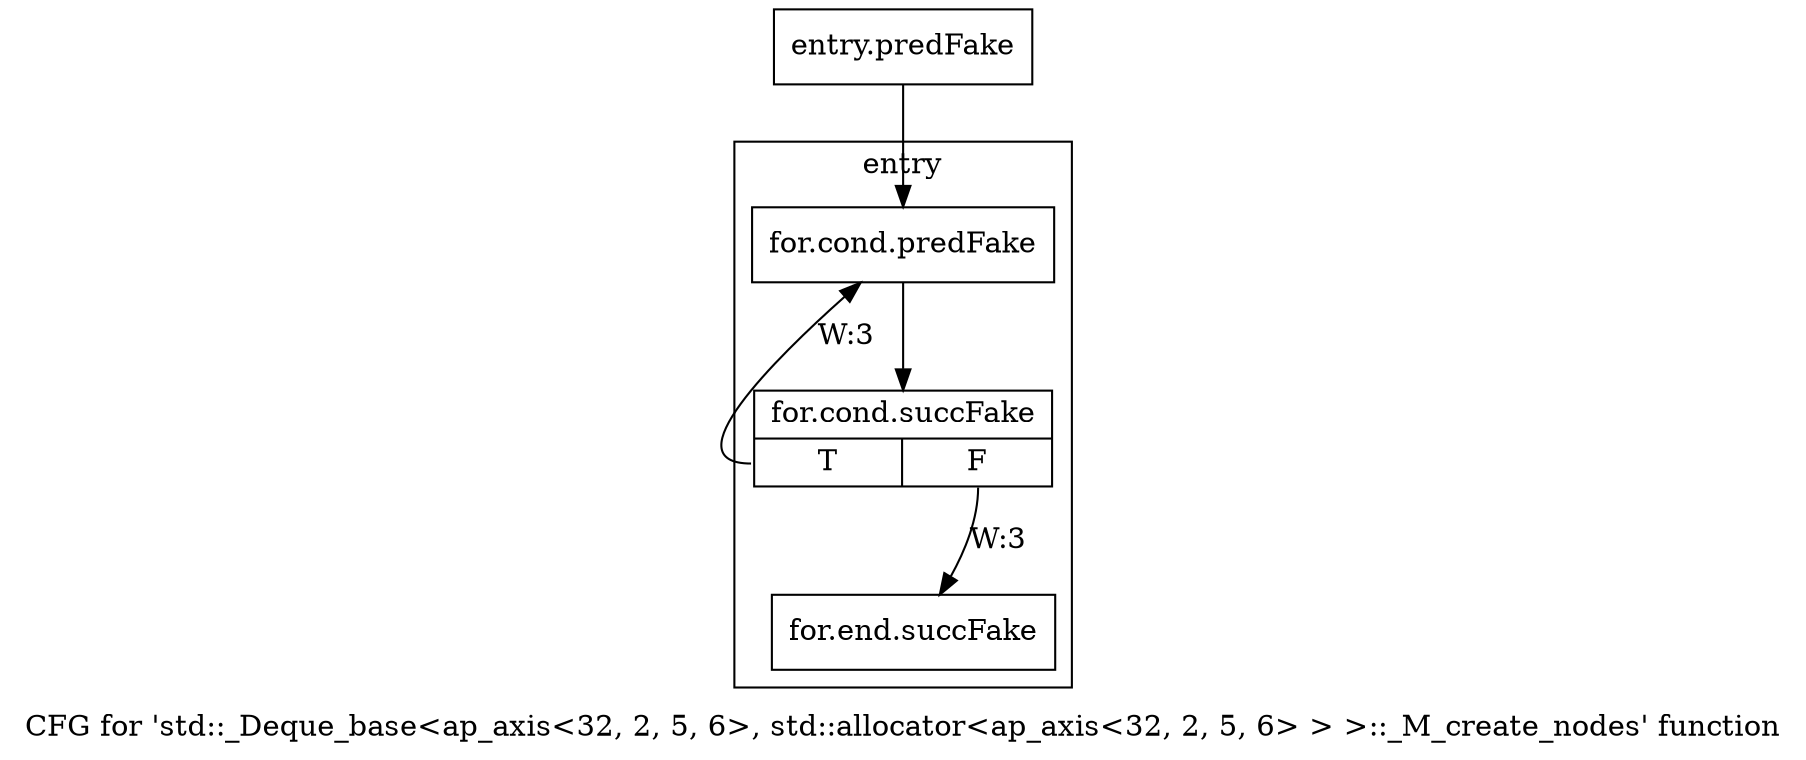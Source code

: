 digraph "CFG for 'std::_Deque_base\<ap_axis\<32, 2, 5, 6\>, std::allocator\<ap_axis\<32, 2, 5, 6\> \> \>::_M_create_nodes' function" {
	label="CFG for 'std::_Deque_base\<ap_axis\<32, 2, 5, 6\>, std::allocator\<ap_axis\<32, 2, 5, 6\> \> \>::_M_create_nodes' function";

	Node0x5be81c0 [shape=record,filename="",linenumber="",label="{entry.predFake}"];
	Node0x5be81c0 -> Node0x5b31840[ callList="" memoryops="" filename="/proj/xbuilds/2019.2_0816_1/installs/lin64/Vivado/HEAD/tps/lnx64/gcc-6.2.0/lib/gcc/x86_64-pc-linux-gnu/6.2.0/../../../../include/c++/6.2.0/bits/stl_deque.h"];
	Node0x5a117d0 [shape=record,filename="/proj/xbuilds/2019.2_0816_1/installs/lin64/Vivado/HEAD/tps/lnx64/gcc-6.2.0/lib/gcc/x86_64-pc-linux-gnu/6.2.0/../../../../include/c++/6.2.0/bits/stl_deque.h",linenumber="732",label="{for.end.succFake}"];
subgraph cluster_0 {
	label="entry";
	tripcount="2";
	invocationtime="2";

	Node0x5b31840 [shape=record,filename="/proj/xbuilds/2019.2_0816_1/installs/lin64/Vivado/HEAD/tps/lnx64/gcc-6.2.0/lib/gcc/x86_64-pc-linux-gnu/6.2.0/../../../../include/c++/6.2.0/bits/stl_deque.h",linenumber="724",label="{for.cond.predFake}"];
	Node0x5b31840 -> Node0x5a0f870[ callList="" memoryops="" filename="/proj/xbuilds/2019.2_0816_1/installs/lin64/Vivado/HEAD/tps/lnx64/gcc-6.2.0/lib/gcc/x86_64-pc-linux-gnu/6.2.0/../../../../include/c++/6.2.0/bits/stl_deque.h"];
	Node0x5a0f870 [shape=record,filename="/proj/xbuilds/2019.2_0816_1/installs/lin64/Vivado/HEAD/tps/lnx64/gcc-6.2.0/lib/gcc/x86_64-pc-linux-gnu/6.2.0/../../../../include/c++/6.2.0/bits/stl_deque.h",linenumber="724",label="{for.cond.succFake|{<s0>T|<s1>F}}"];
	Node0x5a0f870:s0 -> Node0x5b31840[label="W:3" callList="" memoryops="" filename="/proj/xbuilds/2019.2_0816_1/installs/lin64/Vivado/HEAD/tps/lnx64/gcc-6.2.0/lib/gcc/x86_64-pc-linux-gnu/6.2.0/../../../../include/c++/6.2.0/bits/stl_deque.h"];
	Node0x5a0f870:s1 -> Node0x5a117d0[label="W:3" callList="" memoryops="" filename="/proj/xbuilds/2019.2_0816_1/installs/lin64/Vivado/HEAD/tps/lnx64/gcc-6.2.0/lib/gcc/x86_64-pc-linux-gnu/6.2.0/../../../../include/c++/6.2.0/bits/stl_deque.h"];
}
}
